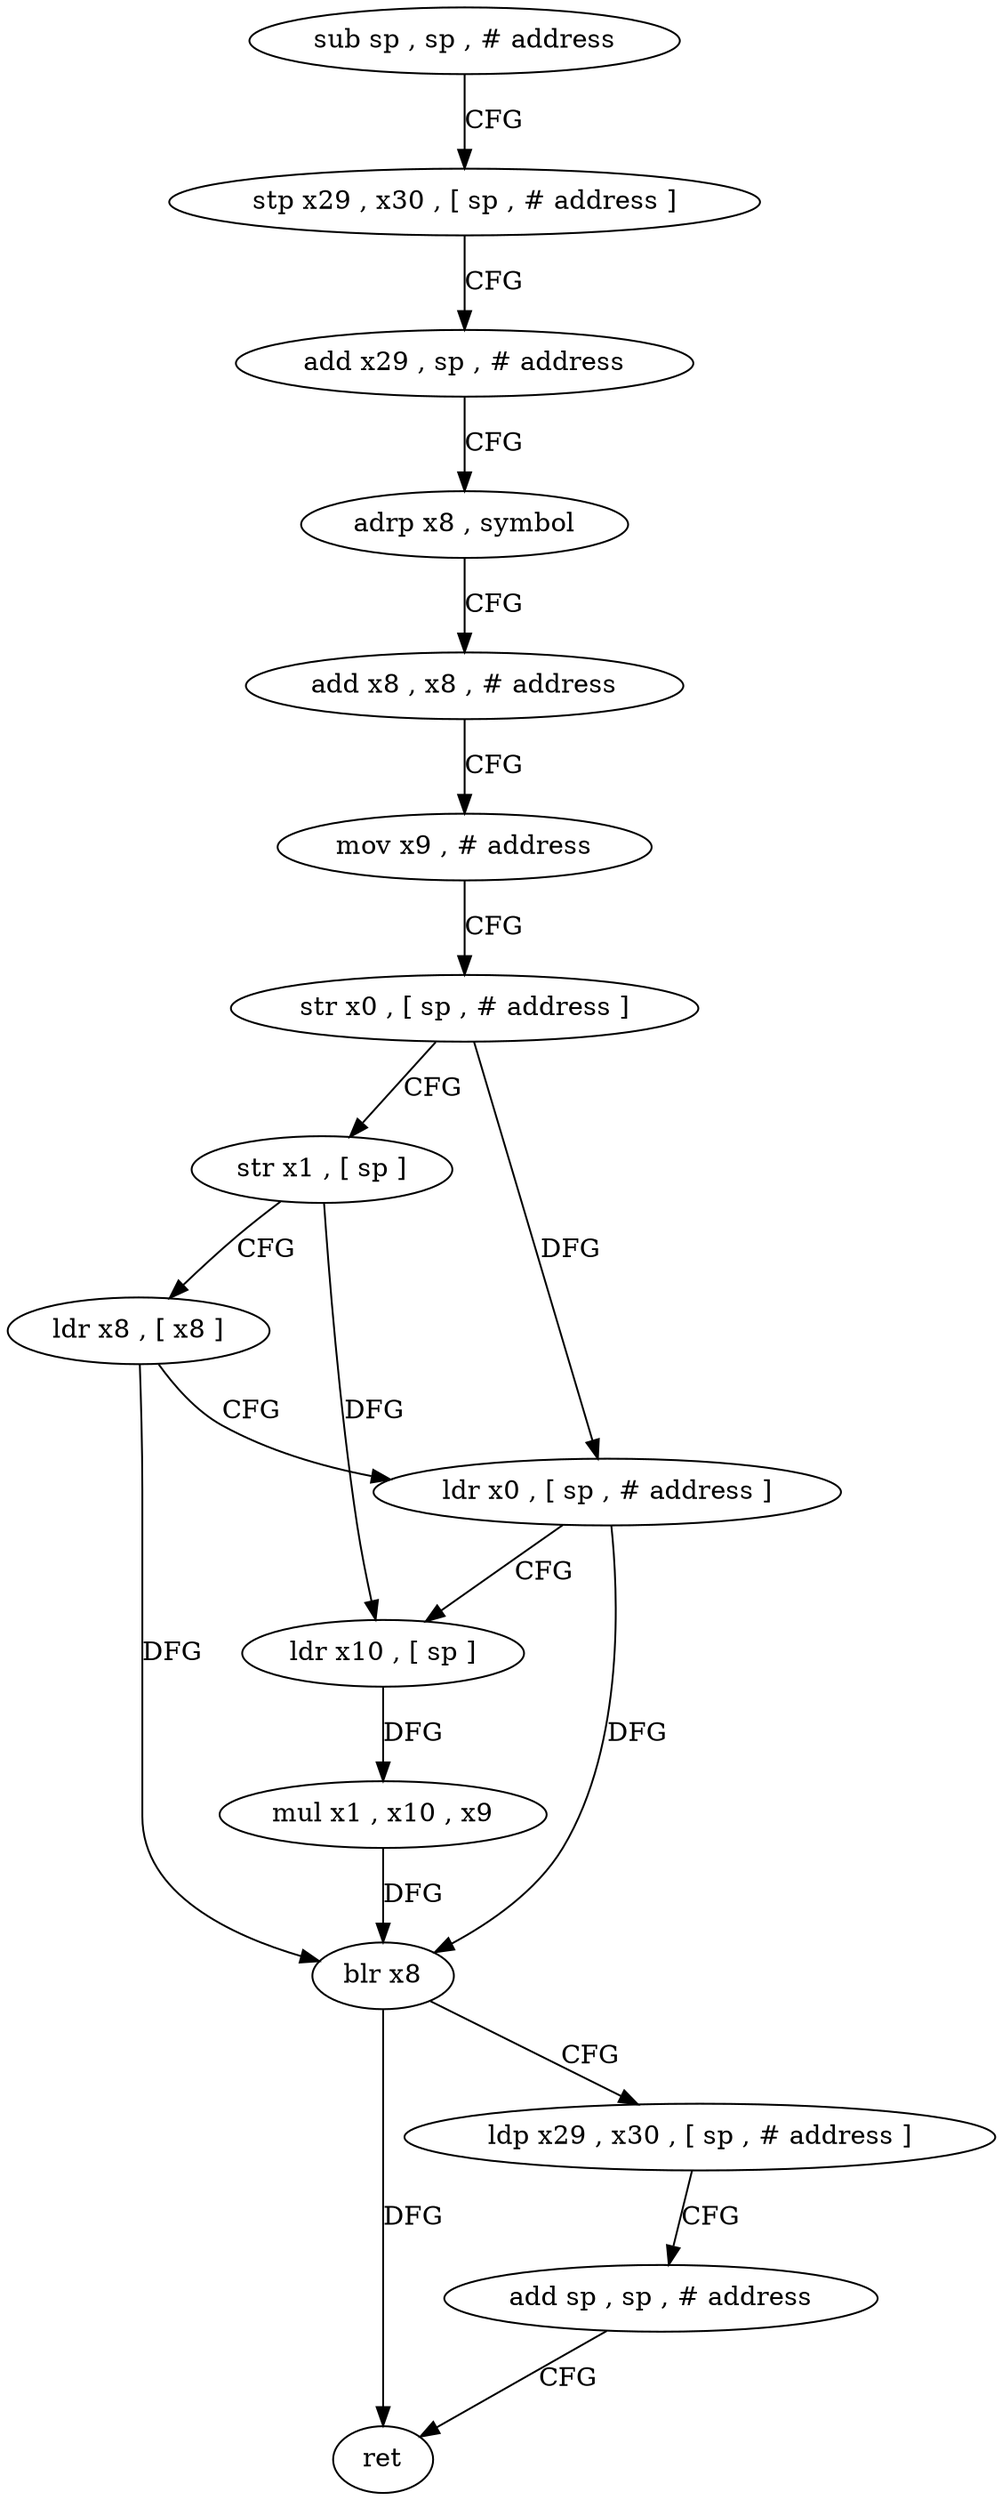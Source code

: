 digraph "func" {
"4243852" [label = "sub sp , sp , # address" ]
"4243856" [label = "stp x29 , x30 , [ sp , # address ]" ]
"4243860" [label = "add x29 , sp , # address" ]
"4243864" [label = "adrp x8 , symbol" ]
"4243868" [label = "add x8 , x8 , # address" ]
"4243872" [label = "mov x9 , # address" ]
"4243876" [label = "str x0 , [ sp , # address ]" ]
"4243880" [label = "str x1 , [ sp ]" ]
"4243884" [label = "ldr x8 , [ x8 ]" ]
"4243888" [label = "ldr x0 , [ sp , # address ]" ]
"4243892" [label = "ldr x10 , [ sp ]" ]
"4243896" [label = "mul x1 , x10 , x9" ]
"4243900" [label = "blr x8" ]
"4243904" [label = "ldp x29 , x30 , [ sp , # address ]" ]
"4243908" [label = "add sp , sp , # address" ]
"4243912" [label = "ret" ]
"4243852" -> "4243856" [ label = "CFG" ]
"4243856" -> "4243860" [ label = "CFG" ]
"4243860" -> "4243864" [ label = "CFG" ]
"4243864" -> "4243868" [ label = "CFG" ]
"4243868" -> "4243872" [ label = "CFG" ]
"4243872" -> "4243876" [ label = "CFG" ]
"4243876" -> "4243880" [ label = "CFG" ]
"4243876" -> "4243888" [ label = "DFG" ]
"4243880" -> "4243884" [ label = "CFG" ]
"4243880" -> "4243892" [ label = "DFG" ]
"4243884" -> "4243888" [ label = "CFG" ]
"4243884" -> "4243900" [ label = "DFG" ]
"4243888" -> "4243892" [ label = "CFG" ]
"4243888" -> "4243900" [ label = "DFG" ]
"4243892" -> "4243896" [ label = "DFG" ]
"4243896" -> "4243900" [ label = "DFG" ]
"4243900" -> "4243904" [ label = "CFG" ]
"4243900" -> "4243912" [ label = "DFG" ]
"4243904" -> "4243908" [ label = "CFG" ]
"4243908" -> "4243912" [ label = "CFG" ]
}

